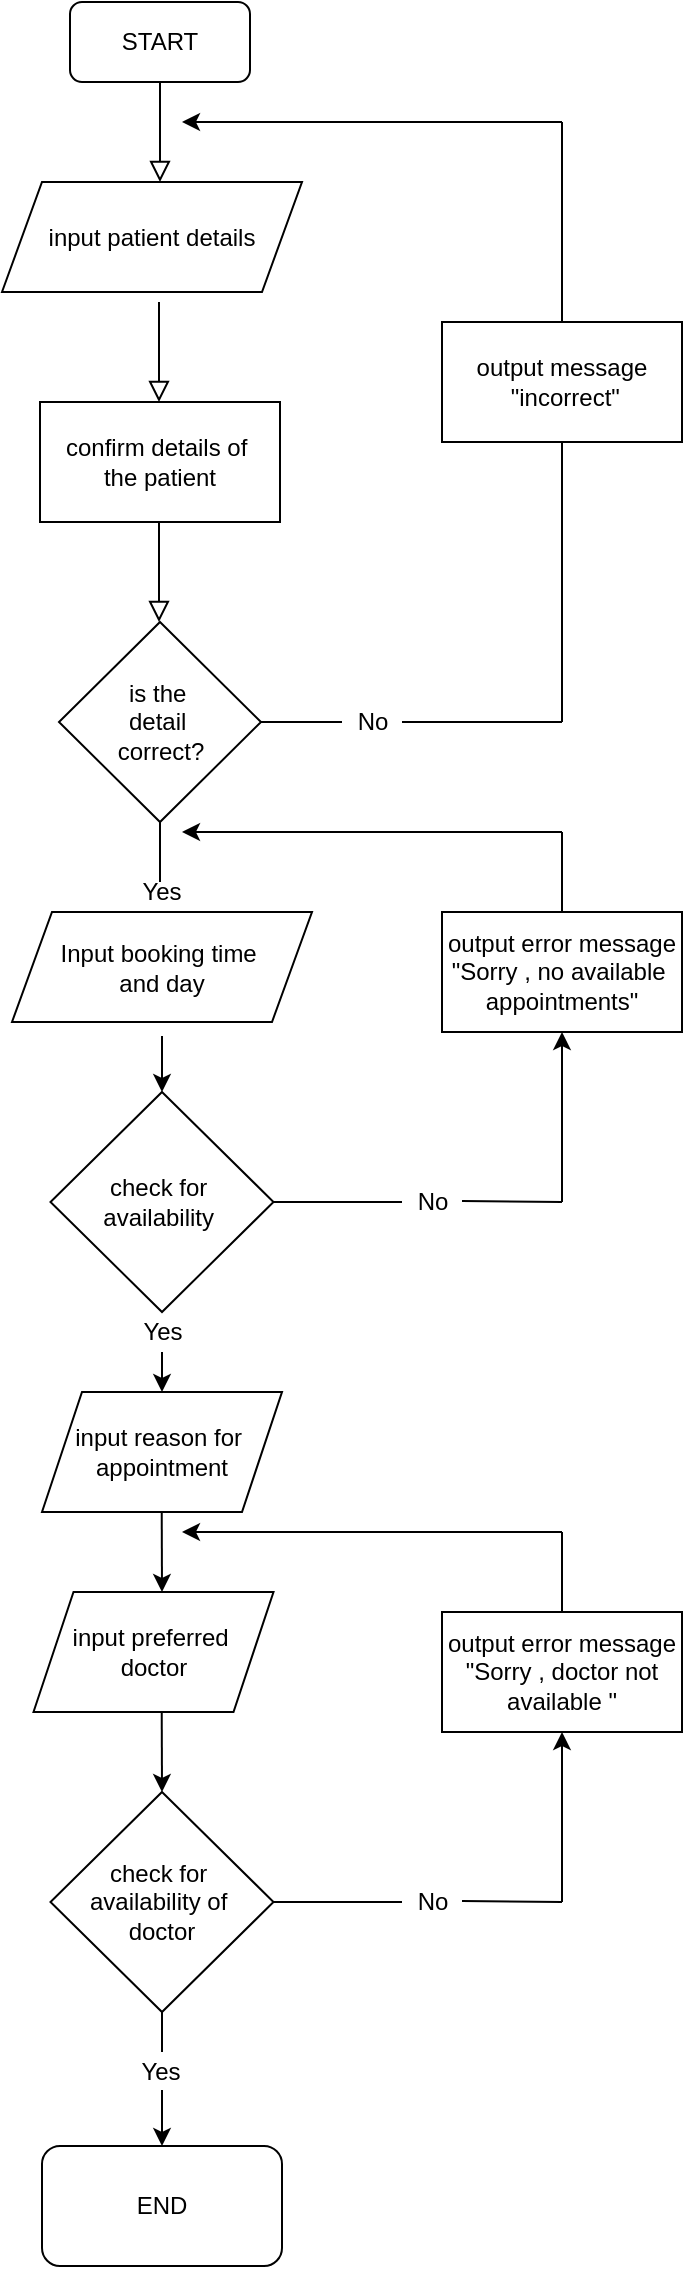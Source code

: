 <mxfile version="15.9.4" type="onedrive"><diagram id="C5RBs43oDa-KdzZeNtuy" name="Page-1"><mxGraphModel dx="417" dy="228" grid="1" gridSize="10" guides="1" tooltips="1" connect="1" arrows="1" fold="1" page="1" pageScale="1" pageWidth="827" pageHeight="1169" math="0" shadow="0"><root><mxCell id="WIyWlLk6GJQsqaUBKTNV-0"/><mxCell id="WIyWlLk6GJQsqaUBKTNV-1" parent="WIyWlLk6GJQsqaUBKTNV-0"/><mxCell id="hBgKmu74W0H0Ecp33hOW-0" value="" style="rounded=0;html=1;jettySize=auto;orthogonalLoop=1;fontSize=11;endArrow=block;endFill=0;endSize=8;strokeWidth=1;shadow=0;labelBackgroundColor=none;edgeStyle=orthogonalEdgeStyle;" parent="WIyWlLk6GJQsqaUBKTNV-1" source="hBgKmu74W0H0Ecp33hOW-1" edge="1"><mxGeometry relative="1" as="geometry"><mxPoint x="419" y="105" as="targetPoint"/></mxGeometry></mxCell><mxCell id="hBgKmu74W0H0Ecp33hOW-1" value="START" style="rounded=1;whiteSpace=wrap;html=1;fontSize=12;glass=0;strokeWidth=1;shadow=0;" parent="WIyWlLk6GJQsqaUBKTNV-1" vertex="1"><mxGeometry x="374" y="15" width="90" height="40" as="geometry"/></mxCell><mxCell id="hBgKmu74W0H0Ecp33hOW-2" value="&lt;div align=&quot;center&quot;&gt;input patient details&lt;/div&gt;&lt;div align=&quot;center&quot;&gt;&lt;/div&gt;" style="shape=parallelogram;perimeter=parallelogramPerimeter;whiteSpace=wrap;html=1;fixedSize=1;align=center;" parent="WIyWlLk6GJQsqaUBKTNV-1" vertex="1"><mxGeometry x="340" y="105" width="150" height="55" as="geometry"/></mxCell><mxCell id="hBgKmu74W0H0Ecp33hOW-3" value="" style="rounded=0;html=1;jettySize=auto;orthogonalLoop=1;fontSize=11;endArrow=block;endFill=0;endSize=8;strokeWidth=1;shadow=0;labelBackgroundColor=none;edgeStyle=orthogonalEdgeStyle;" parent="WIyWlLk6GJQsqaUBKTNV-1" edge="1"><mxGeometry relative="1" as="geometry"><mxPoint x="418.5" y="165" as="sourcePoint"/><mxPoint x="418.5" y="215" as="targetPoint"/></mxGeometry></mxCell><mxCell id="hBgKmu74W0H0Ecp33hOW-4" value="confirm details of&amp;nbsp;&lt;br&gt;the patient" style="rounded=0;whiteSpace=wrap;html=1;fontSize=12;" parent="WIyWlLk6GJQsqaUBKTNV-1" vertex="1"><mxGeometry x="359" y="215" width="120" height="60" as="geometry"/></mxCell><mxCell id="hBgKmu74W0H0Ecp33hOW-5" value="" style="rounded=0;html=1;jettySize=auto;orthogonalLoop=1;fontSize=11;endArrow=block;endFill=0;endSize=8;strokeWidth=1;shadow=0;labelBackgroundColor=none;edgeStyle=orthogonalEdgeStyle;" parent="WIyWlLk6GJQsqaUBKTNV-1" edge="1"><mxGeometry relative="1" as="geometry"><mxPoint x="418.5" y="275" as="sourcePoint"/><mxPoint x="418.5" y="325" as="targetPoint"/></mxGeometry></mxCell><mxCell id="hBgKmu74W0H0Ecp33hOW-6" value="&lt;font style=&quot;font-size: 12px&quot;&gt;is the&amp;nbsp;&lt;br&gt;detail&amp;nbsp;&lt;br&gt;correct?&lt;/font&gt;" style="rhombus;whiteSpace=wrap;html=1;fontSize=12;" parent="WIyWlLk6GJQsqaUBKTNV-1" vertex="1"><mxGeometry x="368.5" y="325" width="101" height="100" as="geometry"/></mxCell><mxCell id="hBgKmu74W0H0Ecp33hOW-7" value="" style="endArrow=none;html=1;rounded=0;fontSize=12;exitX=1;exitY=0.5;exitDx=0;exitDy=0;startArrow=none;" parent="WIyWlLk6GJQsqaUBKTNV-1" source="hBgKmu74W0H0Ecp33hOW-12" edge="1"><mxGeometry width="50" height="50" relative="1" as="geometry"><mxPoint x="450" y="415" as="sourcePoint"/><mxPoint x="620" y="375" as="targetPoint"/></mxGeometry></mxCell><mxCell id="hBgKmu74W0H0Ecp33hOW-8" value="" style="endArrow=none;html=1;rounded=0;fontSize=12;" parent="WIyWlLk6GJQsqaUBKTNV-1" edge="1"><mxGeometry width="50" height="50" relative="1" as="geometry"><mxPoint x="620" y="375" as="sourcePoint"/><mxPoint x="620" y="235" as="targetPoint"/></mxGeometry></mxCell><mxCell id="hBgKmu74W0H0Ecp33hOW-9" value="output message&lt;br&gt;&amp;nbsp;&quot;incorrect&quot;" style="whiteSpace=wrap;html=1;fontSize=12;" parent="WIyWlLk6GJQsqaUBKTNV-1" vertex="1"><mxGeometry x="560" y="175" width="120" height="60" as="geometry"/></mxCell><mxCell id="hBgKmu74W0H0Ecp33hOW-10" value="" style="endArrow=none;html=1;rounded=0;fontSize=12;exitX=0.5;exitY=0;exitDx=0;exitDy=0;" parent="WIyWlLk6GJQsqaUBKTNV-1" source="hBgKmu74W0H0Ecp33hOW-9" edge="1"><mxGeometry width="50" height="50" relative="1" as="geometry"><mxPoint x="450" y="415" as="sourcePoint"/><mxPoint x="620" y="75" as="targetPoint"/></mxGeometry></mxCell><mxCell id="hBgKmu74W0H0Ecp33hOW-11" value="" style="endArrow=classic;html=1;rounded=0;fontSize=12;" parent="WIyWlLk6GJQsqaUBKTNV-1" edge="1"><mxGeometry width="50" height="50" relative="1" as="geometry"><mxPoint x="620" y="75" as="sourcePoint"/><mxPoint x="430" y="75" as="targetPoint"/></mxGeometry></mxCell><mxCell id="hBgKmu74W0H0Ecp33hOW-12" value="No" style="text;html=1;align=center;verticalAlign=middle;resizable=0;points=[];autosize=1;strokeColor=none;fillColor=none;fontSize=12;" parent="WIyWlLk6GJQsqaUBKTNV-1" vertex="1"><mxGeometry x="510" y="365" width="30" height="20" as="geometry"/></mxCell><mxCell id="hBgKmu74W0H0Ecp33hOW-13" value="" style="endArrow=none;html=1;rounded=0;fontSize=12;exitX=1;exitY=0.5;exitDx=0;exitDy=0;" parent="WIyWlLk6GJQsqaUBKTNV-1" source="hBgKmu74W0H0Ecp33hOW-6" target="hBgKmu74W0H0Ecp33hOW-12" edge="1"><mxGeometry width="50" height="50" relative="1" as="geometry"><mxPoint x="469.5" y="375" as="sourcePoint"/><mxPoint x="620" y="375" as="targetPoint"/></mxGeometry></mxCell><mxCell id="hBgKmu74W0H0Ecp33hOW-14" value="check for&amp;nbsp;&lt;br&gt;availability&amp;nbsp;" style="rhombus;whiteSpace=wrap;html=1;fontSize=12;" parent="WIyWlLk6GJQsqaUBKTNV-1" vertex="1"><mxGeometry x="364.25" y="560" width="111.5" height="110" as="geometry"/></mxCell><mxCell id="hBgKmu74W0H0Ecp33hOW-15" value="Yes" style="text;html=1;strokeColor=none;fillColor=none;align=center;verticalAlign=middle;whiteSpace=wrap;rounded=0;fontSize=12;" parent="WIyWlLk6GJQsqaUBKTNV-1" vertex="1"><mxGeometry x="390" y="445" width="60" height="30" as="geometry"/></mxCell><mxCell id="hBgKmu74W0H0Ecp33hOW-16" value="" style="endArrow=none;html=1;rounded=0;fontSize=12;exitX=0.5;exitY=1;exitDx=0;exitDy=0;" parent="WIyWlLk6GJQsqaUBKTNV-1" source="hBgKmu74W0H0Ecp33hOW-6" edge="1"><mxGeometry width="50" height="50" relative="1" as="geometry"><mxPoint x="450" y="415" as="sourcePoint"/><mxPoint x="419" y="455" as="targetPoint"/></mxGeometry></mxCell><mxCell id="hBgKmu74W0H0Ecp33hOW-17" value="" style="endArrow=classic;html=1;rounded=0;fontSize=12;exitX=0.5;exitY=1;exitDx=0;exitDy=0;entryX=0.5;entryY=0;entryDx=0;entryDy=0;" parent="WIyWlLk6GJQsqaUBKTNV-1" target="hBgKmu74W0H0Ecp33hOW-14" edge="1"><mxGeometry width="50" height="50" relative="1" as="geometry"><mxPoint x="420" y="532" as="sourcePoint"/><mxPoint x="500" y="422" as="targetPoint"/></mxGeometry></mxCell><mxCell id="hBgKmu74W0H0Ecp33hOW-18" value="No" style="text;html=1;align=center;verticalAlign=middle;resizable=0;points=[];autosize=1;strokeColor=none;fillColor=none;fontSize=12;" parent="WIyWlLk6GJQsqaUBKTNV-1" vertex="1"><mxGeometry x="540" y="605" width="30" height="20" as="geometry"/></mxCell><mxCell id="hBgKmu74W0H0Ecp33hOW-19" value="" style="endArrow=none;html=1;rounded=0;fontSize=12;exitX=1;exitY=0.5;exitDx=0;exitDy=0;" parent="WIyWlLk6GJQsqaUBKTNV-1" source="hBgKmu74W0H0Ecp33hOW-14" edge="1"><mxGeometry width="50" height="50" relative="1" as="geometry"><mxPoint x="490" y="615" as="sourcePoint"/><mxPoint x="540" y="615" as="targetPoint"/><Array as="points"/></mxGeometry></mxCell><mxCell id="hBgKmu74W0H0Ecp33hOW-20" value="" style="endArrow=none;html=1;rounded=0;fontSize=12;entryX=0.967;entryY=0.65;entryDx=0;entryDy=0;entryPerimeter=0;" parent="WIyWlLk6GJQsqaUBKTNV-1" edge="1"><mxGeometry width="50" height="50" relative="1" as="geometry"><mxPoint x="620" y="615" as="sourcePoint"/><mxPoint x="570" y="614.5" as="targetPoint"/></mxGeometry></mxCell><mxCell id="hBgKmu74W0H0Ecp33hOW-21" value="" style="endArrow=classic;html=1;rounded=0;fontSize=12;entryX=0.5;entryY=1;entryDx=0;entryDy=0;" parent="WIyWlLk6GJQsqaUBKTNV-1" target="hBgKmu74W0H0Ecp33hOW-23" edge="1"><mxGeometry width="50" height="50" relative="1" as="geometry"><mxPoint x="620" y="615" as="sourcePoint"/><mxPoint x="620" y="655" as="targetPoint"/></mxGeometry></mxCell><mxCell id="hBgKmu74W0H0Ecp33hOW-23" value="output error message&lt;br&gt;&quot;Sorry , no available&amp;nbsp;&lt;br&gt;appointments&quot;" style="whiteSpace=wrap;html=1;fontSize=12;" parent="WIyWlLk6GJQsqaUBKTNV-1" vertex="1"><mxGeometry x="560" y="470" width="120" height="60" as="geometry"/></mxCell><mxCell id="hBgKmu74W0H0Ecp33hOW-28" value="END" style="rounded=1;whiteSpace=wrap;html=1;fontSize=12;" parent="WIyWlLk6GJQsqaUBKTNV-1" vertex="1"><mxGeometry x="360" y="1087" width="120" height="60" as="geometry"/></mxCell><mxCell id="g-djptl-UD2FYfQwBOi--0" value="Input booking time&amp;nbsp;&lt;br&gt;and day" style="shape=parallelogram;perimeter=parallelogramPerimeter;whiteSpace=wrap;html=1;fixedSize=1;align=center;" parent="WIyWlLk6GJQsqaUBKTNV-1" vertex="1"><mxGeometry x="345" y="470" width="150" height="55" as="geometry"/></mxCell><mxCell id="qBUHhO6thcYyQ_yH0qxk-1" value="" style="endArrow=classic;html=1;rounded=0;" parent="WIyWlLk6GJQsqaUBKTNV-1" edge="1"><mxGeometry width="50" height="50" relative="1" as="geometry"><mxPoint x="620" y="430" as="sourcePoint"/><mxPoint x="430" y="430" as="targetPoint"/></mxGeometry></mxCell><mxCell id="qBUHhO6thcYyQ_yH0qxk-2" value="" style="endArrow=none;html=1;rounded=0;" parent="WIyWlLk6GJQsqaUBKTNV-1" edge="1"><mxGeometry width="50" height="50" relative="1" as="geometry"><mxPoint x="620" y="430" as="sourcePoint"/><mxPoint x="620" y="470" as="targetPoint"/></mxGeometry></mxCell><mxCell id="zSl5Obed9JtwSuKv4FfK-0" value="" style="endArrow=classic;html=1;rounded=0;fontSize=12;" parent="WIyWlLk6GJQsqaUBKTNV-1" edge="1"><mxGeometry width="50" height="50" relative="1" as="geometry"><mxPoint x="420" y="690" as="sourcePoint"/><mxPoint x="420" y="710" as="targetPoint"/></mxGeometry></mxCell><mxCell id="zSl5Obed9JtwSuKv4FfK-1" value="input reason for&amp;nbsp;&lt;br&gt;appointment" style="shape=parallelogram;perimeter=parallelogramPerimeter;whiteSpace=wrap;html=1;fixedSize=1;" parent="WIyWlLk6GJQsqaUBKTNV-1" vertex="1"><mxGeometry x="360" y="710" width="120" height="60" as="geometry"/></mxCell><mxCell id="zSl5Obed9JtwSuKv4FfK-2" value="" style="endArrow=classic;html=1;rounded=0;fontSize=12;exitX=0.5;exitY=1;exitDx=0;exitDy=0;" parent="WIyWlLk6GJQsqaUBKTNV-1" edge="1"><mxGeometry width="50" height="50" relative="1" as="geometry"><mxPoint x="419.86" y="770.0" as="sourcePoint"/><mxPoint x="420" y="810.0" as="targetPoint"/></mxGeometry></mxCell><mxCell id="zSl5Obed9JtwSuKv4FfK-3" value="input preferred&amp;nbsp;&lt;br&gt;doctor" style="shape=parallelogram;perimeter=parallelogramPerimeter;whiteSpace=wrap;html=1;fixedSize=1;" parent="WIyWlLk6GJQsqaUBKTNV-1" vertex="1"><mxGeometry x="355.75" y="810" width="120" height="60" as="geometry"/></mxCell><mxCell id="zSl5Obed9JtwSuKv4FfK-4" value="" style="endArrow=classic;html=1;rounded=0;fontSize=12;exitX=0.5;exitY=1;exitDx=0;exitDy=0;" parent="WIyWlLk6GJQsqaUBKTNV-1" edge="1"><mxGeometry width="50" height="50" relative="1" as="geometry"><mxPoint x="419.86" y="870" as="sourcePoint"/><mxPoint x="420" y="910" as="targetPoint"/></mxGeometry></mxCell><mxCell id="zSl5Obed9JtwSuKv4FfK-6" value="check for&amp;nbsp;&lt;br&gt;availability of&amp;nbsp;&lt;br&gt;doctor" style="rhombus;whiteSpace=wrap;html=1;fontSize=12;" parent="WIyWlLk6GJQsqaUBKTNV-1" vertex="1"><mxGeometry x="364.25" y="910" width="111.5" height="110" as="geometry"/></mxCell><mxCell id="zSl5Obed9JtwSuKv4FfK-8" value="No" style="text;html=1;align=center;verticalAlign=middle;resizable=0;points=[];autosize=1;strokeColor=none;fillColor=none;fontSize=12;" parent="WIyWlLk6GJQsqaUBKTNV-1" vertex="1"><mxGeometry x="540" y="955" width="30" height="20" as="geometry"/></mxCell><mxCell id="zSl5Obed9JtwSuKv4FfK-9" value="" style="endArrow=none;html=1;rounded=0;fontSize=12;exitX=1;exitY=0.5;exitDx=0;exitDy=0;" parent="WIyWlLk6GJQsqaUBKTNV-1" edge="1"><mxGeometry width="50" height="50" relative="1" as="geometry"><mxPoint x="475.75" y="965" as="sourcePoint"/><mxPoint x="540" y="965" as="targetPoint"/><Array as="points"/></mxGeometry></mxCell><mxCell id="zSl5Obed9JtwSuKv4FfK-10" value="" style="endArrow=none;html=1;rounded=0;fontSize=12;entryX=0.967;entryY=0.65;entryDx=0;entryDy=0;entryPerimeter=0;" parent="WIyWlLk6GJQsqaUBKTNV-1" edge="1"><mxGeometry width="50" height="50" relative="1" as="geometry"><mxPoint x="620.0" y="965" as="sourcePoint"/><mxPoint x="570" y="964.5" as="targetPoint"/></mxGeometry></mxCell><mxCell id="zSl5Obed9JtwSuKv4FfK-11" value="" style="endArrow=classic;html=1;rounded=0;fontSize=12;entryX=0.5;entryY=1;entryDx=0;entryDy=0;" parent="WIyWlLk6GJQsqaUBKTNV-1" target="zSl5Obed9JtwSuKv4FfK-12" edge="1"><mxGeometry width="50" height="50" relative="1" as="geometry"><mxPoint x="620.0" y="965" as="sourcePoint"/><mxPoint x="620" y="1005" as="targetPoint"/></mxGeometry></mxCell><mxCell id="zSl5Obed9JtwSuKv4FfK-12" value="output error message&lt;br&gt;&quot;Sorry , doctor not &lt;br&gt;available &quot;" style="whiteSpace=wrap;html=1;fontSize=12;" parent="WIyWlLk6GJQsqaUBKTNV-1" vertex="1"><mxGeometry x="560" y="820" width="120" height="60" as="geometry"/></mxCell><mxCell id="zSl5Obed9JtwSuKv4FfK-13" value="" style="endArrow=none;html=1;rounded=0;" parent="WIyWlLk6GJQsqaUBKTNV-1" edge="1"><mxGeometry width="50" height="50" relative="1" as="geometry"><mxPoint x="620.0" y="780.0" as="sourcePoint"/><mxPoint x="620.0" y="820.0" as="targetPoint"/></mxGeometry></mxCell><mxCell id="zSl5Obed9JtwSuKv4FfK-14" value="" style="endArrow=classic;html=1;rounded=0;" parent="WIyWlLk6GJQsqaUBKTNV-1" edge="1"><mxGeometry width="50" height="50" relative="1" as="geometry"><mxPoint x="620" y="780" as="sourcePoint"/><mxPoint x="430" y="780" as="targetPoint"/></mxGeometry></mxCell><mxCell id="zSl5Obed9JtwSuKv4FfK-16" value="" style="endArrow=classic;html=1;rounded=0;entryX=0.5;entryY=0;entryDx=0;entryDy=0;startArrow=none;" parent="WIyWlLk6GJQsqaUBKTNV-1" target="hBgKmu74W0H0Ecp33hOW-28" edge="1"><mxGeometry width="50" height="50" relative="1" as="geometry"><mxPoint x="420" y="1059" as="sourcePoint"/><mxPoint x="550" y="990" as="targetPoint"/><Array as="points"/></mxGeometry></mxCell><mxCell id="zSl5Obed9JtwSuKv4FfK-19" value="Yes" style="text;html=1;align=center;verticalAlign=middle;resizable=0;points=[];autosize=1;strokeColor=none;fillColor=none;fontSize=12;" parent="WIyWlLk6GJQsqaUBKTNV-1" vertex="1"><mxGeometry x="399" y="1040" width="40" height="20" as="geometry"/></mxCell><mxCell id="zSl5Obed9JtwSuKv4FfK-21" value="" style="endArrow=none;html=1;rounded=0;entryX=0.5;entryY=1;entryDx=0;entryDy=0;exitX=0.525;exitY=0;exitDx=0;exitDy=0;exitPerimeter=0;" parent="WIyWlLk6GJQsqaUBKTNV-1" source="zSl5Obed9JtwSuKv4FfK-19" target="zSl5Obed9JtwSuKv4FfK-6" edge="1"><mxGeometry width="50" height="50" relative="1" as="geometry"><mxPoint x="420" y="1030" as="sourcePoint"/><mxPoint x="470" y="1020" as="targetPoint"/></mxGeometry></mxCell><mxCell id="RBkOm_jOTVRfJllaV17a-0" value="Yes" style="text;html=1;align=center;verticalAlign=middle;resizable=0;points=[];autosize=1;strokeColor=none;fillColor=none;fontSize=12;" vertex="1" parent="WIyWlLk6GJQsqaUBKTNV-1"><mxGeometry x="400" y="670" width="40" height="20" as="geometry"/></mxCell></root></mxGraphModel></diagram></mxfile>